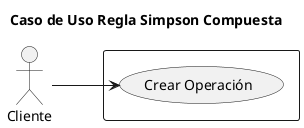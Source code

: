@startuml

title Caso de Uso Regla Simpson Compuesta

left to right direction

actor Cliente as user

rectangle  {
    usecase "Crear Operación" as crear
}

user --> crear: ""

@enduml